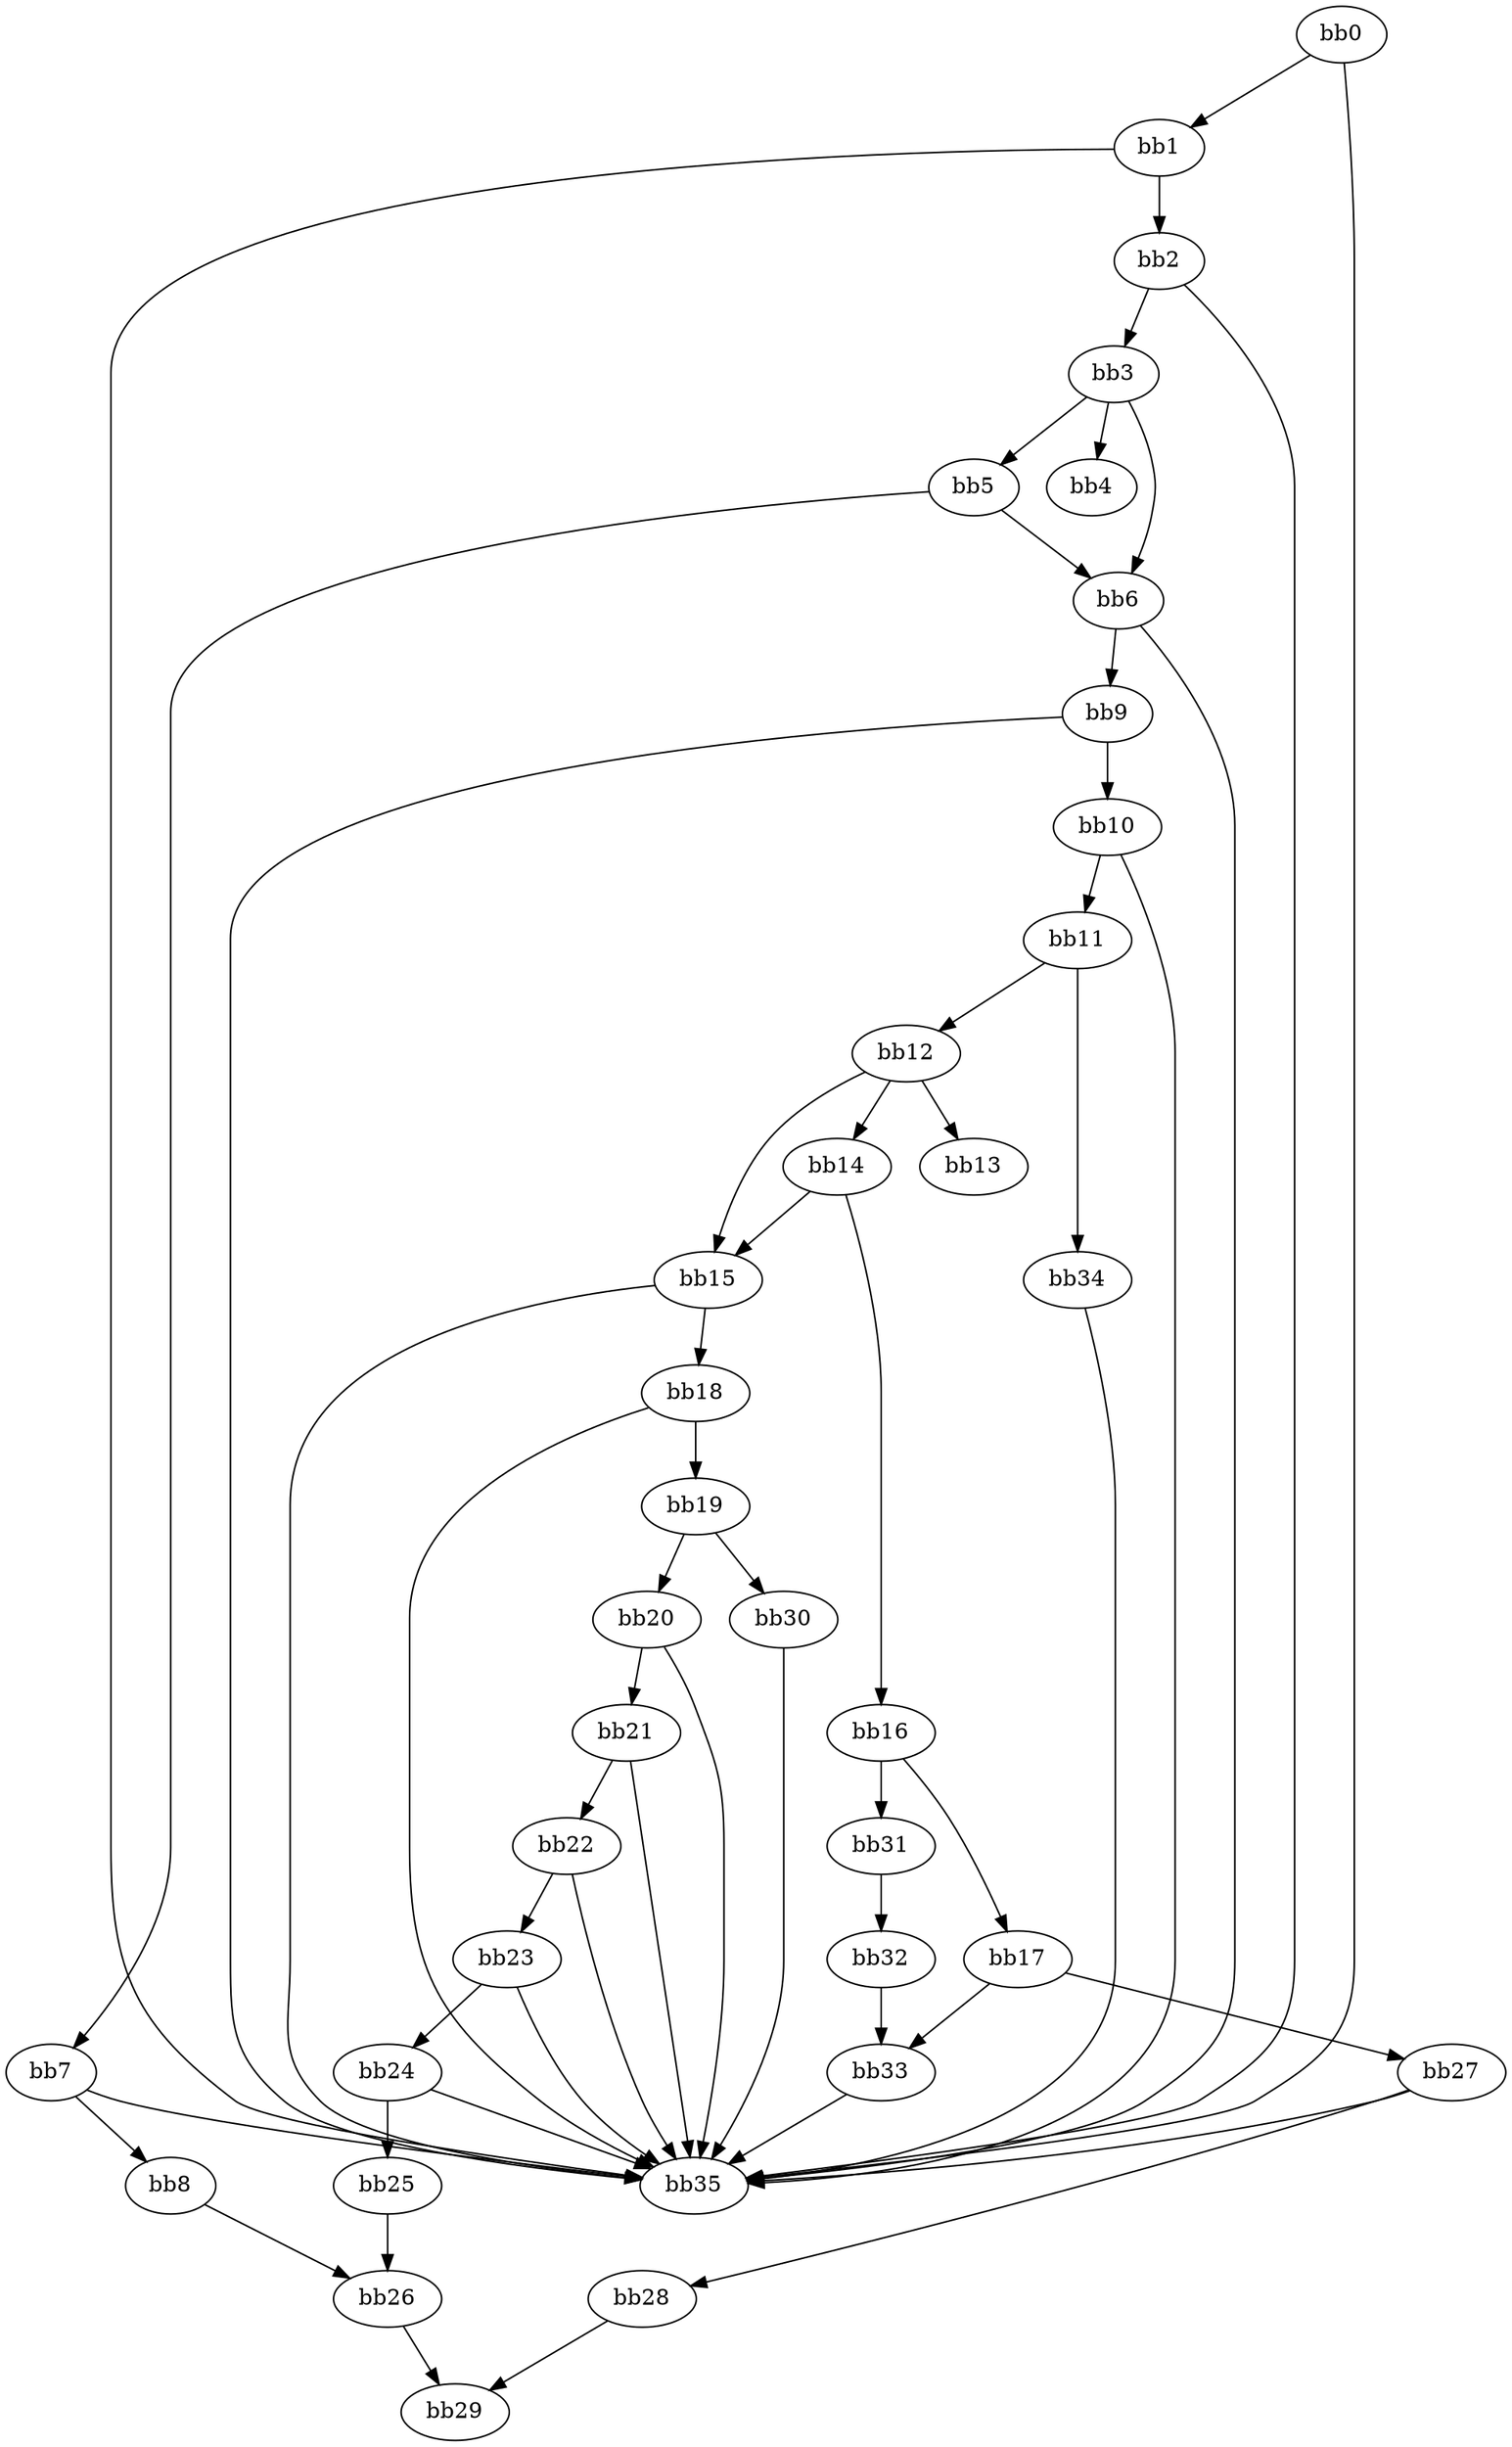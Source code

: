 digraph {
    0 [ label = "bb0\l" ]
    1 [ label = "bb1\l" ]
    2 [ label = "bb2\l" ]
    3 [ label = "bb3\l" ]
    4 [ label = "bb4\l" ]
    5 [ label = "bb5\l" ]
    6 [ label = "bb6\l" ]
    7 [ label = "bb7\l" ]
    8 [ label = "bb8\l" ]
    9 [ label = "bb9\l" ]
    10 [ label = "bb10\l" ]
    11 [ label = "bb11\l" ]
    12 [ label = "bb12\l" ]
    13 [ label = "bb13\l" ]
    14 [ label = "bb14\l" ]
    15 [ label = "bb15\l" ]
    16 [ label = "bb16\l" ]
    17 [ label = "bb17\l" ]
    18 [ label = "bb18\l" ]
    19 [ label = "bb19\l" ]
    20 [ label = "bb20\l" ]
    21 [ label = "bb21\l" ]
    22 [ label = "bb22\l" ]
    23 [ label = "bb23\l" ]
    24 [ label = "bb24\l" ]
    25 [ label = "bb25\l" ]
    26 [ label = "bb26\l" ]
    27 [ label = "bb27\l" ]
    28 [ label = "bb28\l" ]
    29 [ label = "bb29\l" ]
    30 [ label = "bb30\l" ]
    31 [ label = "bb31\l" ]
    32 [ label = "bb32\l" ]
    33 [ label = "bb33\l" ]
    34 [ label = "bb34\l" ]
    35 [ label = "bb35\l" ]
    0 -> 1 [ ]
    0 -> 35 [ ]
    1 -> 2 [ ]
    1 -> 35 [ ]
    2 -> 3 [ ]
    2 -> 35 [ ]
    3 -> 4 [ ]
    3 -> 5 [ ]
    3 -> 6 [ ]
    5 -> 6 [ ]
    5 -> 7 [ ]
    6 -> 9 [ ]
    6 -> 35 [ ]
    7 -> 8 [ ]
    7 -> 35 [ ]
    8 -> 26 [ ]
    9 -> 10 [ ]
    9 -> 35 [ ]
    10 -> 11 [ ]
    10 -> 35 [ ]
    11 -> 12 [ ]
    11 -> 34 [ ]
    12 -> 13 [ ]
    12 -> 14 [ ]
    12 -> 15 [ ]
    14 -> 15 [ ]
    14 -> 16 [ ]
    15 -> 18 [ ]
    15 -> 35 [ ]
    16 -> 17 [ ]
    16 -> 31 [ ]
    17 -> 27 [ ]
    17 -> 33 [ ]
    18 -> 19 [ ]
    18 -> 35 [ ]
    19 -> 20 [ ]
    19 -> 30 [ ]
    20 -> 21 [ ]
    20 -> 35 [ ]
    21 -> 22 [ ]
    21 -> 35 [ ]
    22 -> 23 [ ]
    22 -> 35 [ ]
    23 -> 24 [ ]
    23 -> 35 [ ]
    24 -> 25 [ ]
    24 -> 35 [ ]
    25 -> 26 [ ]
    26 -> 29 [ ]
    27 -> 28 [ ]
    27 -> 35 [ ]
    28 -> 29 [ ]
    30 -> 35 [ ]
    31 -> 32 [ ]
    32 -> 33 [ ]
    33 -> 35 [ ]
    34 -> 35 [ ]
}


